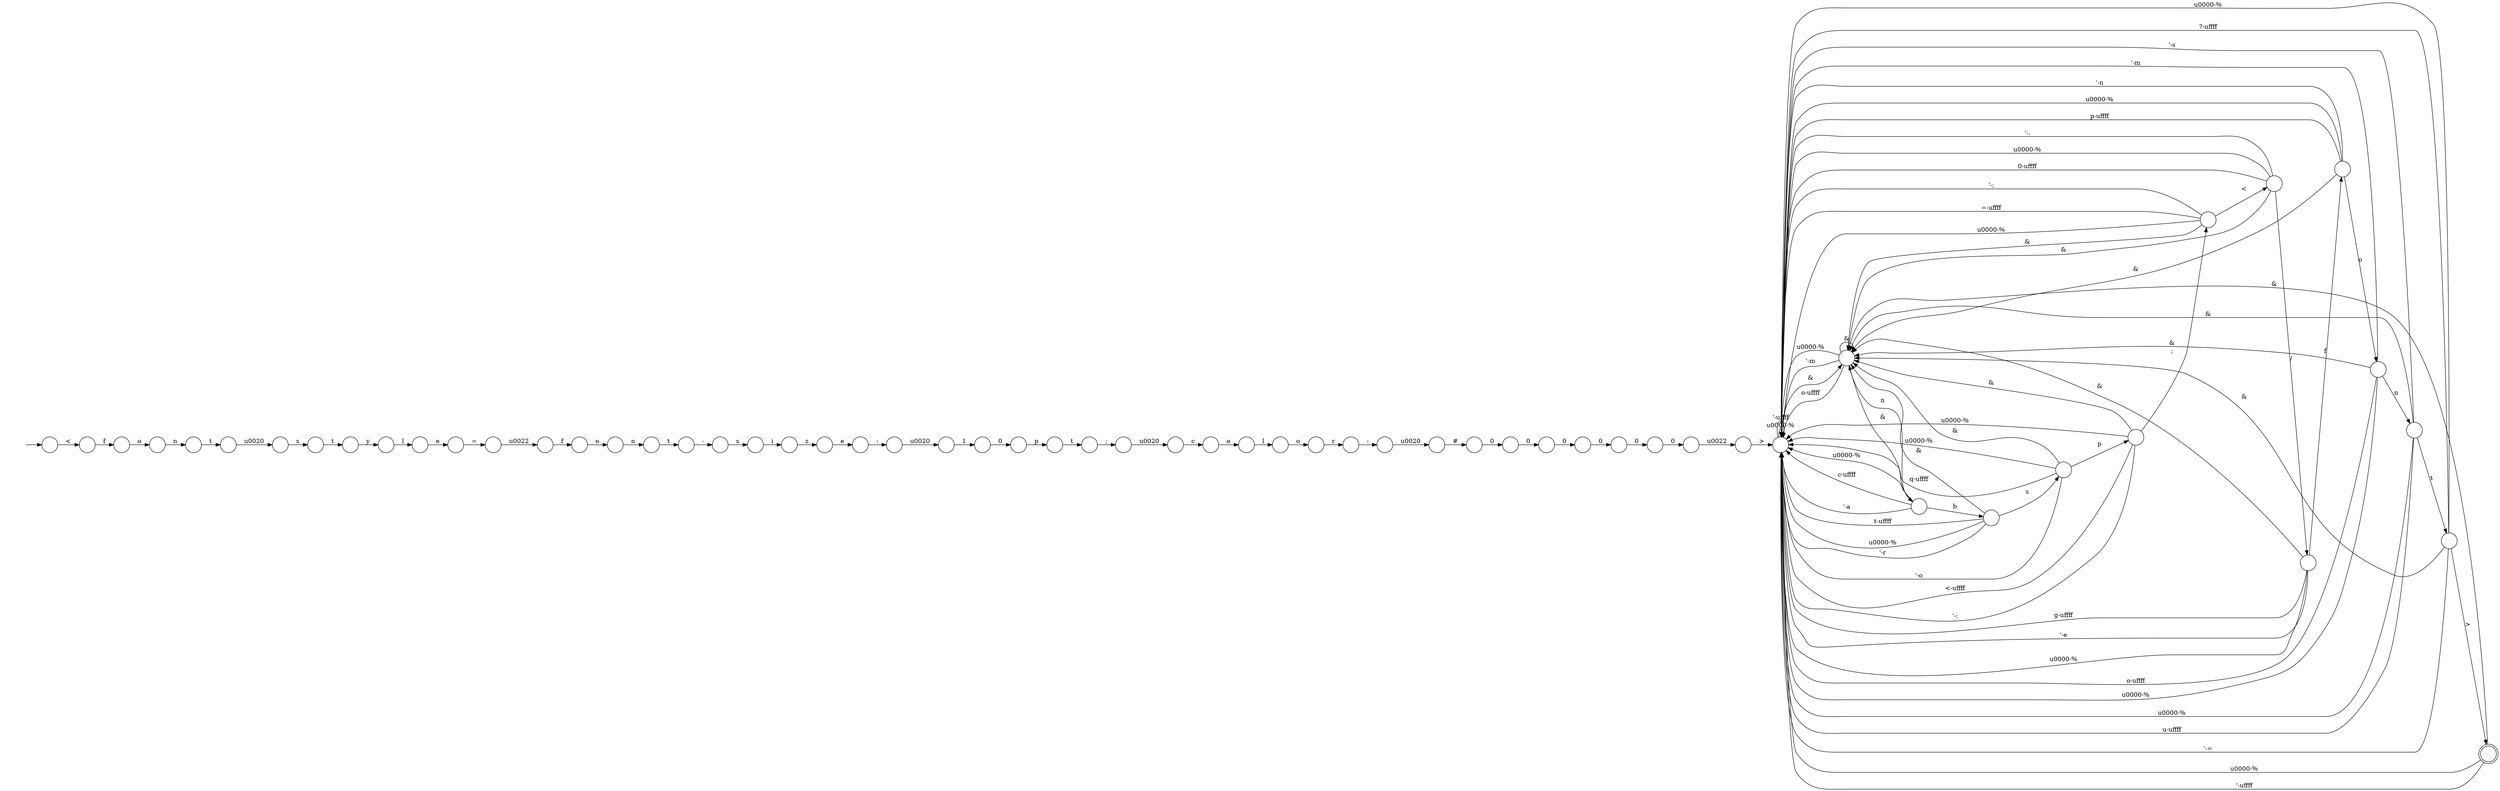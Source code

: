 digraph Automaton {
  rankdir = LR;
  0 [shape=circle,label=""];
  0 -> 32 [label="z"]
  1 [shape=circle,label=""];
  1 -> 57 [label="t"]
  2 [shape=circle,label=""];
  2 -> 30 [label="c"]
  3 [shape=circle,label=""];
  3 -> 29 [label="n"]
  4 [shape=circle,label=""];
  4 -> 39 [label="0"]
  5 [shape=circle,label=""];
  5 -> 12 [label=":"]
  6 [shape=circle,label=""];
  6 -> 20 [label="l"]
  7 [shape=circle,label=""];
  7 -> 43 [label="1"]
  8 [shape=circle,label=""];
  8 -> 59 [label=":"]
  9 [shape=circle,label=""];
  9 -> 25 [label="f"]
  10 [shape=circle,label=""];
  10 -> 34 [label="="]
  11 [shape=circle,label=""];
  11 -> 27 [label="'-a"]
  11 -> 16 [label="&"]
  11 -> 26 [label="b"]
  11 -> 27 [label="\u0000-%"]
  11 -> 27 [label="c-\uffff"]
  12 [shape=circle,label=""];
  12 -> 7 [label="\u0020"]
  13 [shape=circle,label=""];
  13 -> 23 [label="l"]
  14 [shape=circle,label=""];
  14 -> 24 [label="s"]
  15 [shape=circle,label=""];
  15 -> 18 [label="t"]
  16 [shape=circle,label=""];
  16 -> 11 [label="n"]
  16 -> 27 [label="o-\uffff"]
  16 -> 16 [label="&"]
  16 -> 27 [label="\u0000-%"]
  16 -> 27 [label="'-m"]
  17 [shape=circle,label=""];
  17 -> 8 [label="r"]
  18 [shape=circle,label=""];
  18 -> 14 [label="-"]
  19 [shape=circle,label=""];
  initial [shape=plaintext,label=""];
  initial -> 19
  19 -> 9 [label="<"]
  20 [shape=circle,label=""];
  20 -> 10 [label="e"]
  21 [shape=circle,label=""];
  21 -> 54 [label="#"]
  22 [shape=circle,label=""];
  22 -> 16 [label="&"]
  22 -> 42 [label=">"]
  22 -> 27 [label="'-="]
  22 -> 27 [label="\u0000-%"]
  22 -> 27 [label="?-\uffff"]
  23 [shape=circle,label=""];
  23 -> 17 [label="o"]
  24 [shape=circle,label=""];
  24 -> 0 [label="i"]
  25 [shape=circle,label=""];
  25 -> 3 [label="o"]
  26 [shape=circle,label=""];
  26 -> 16 [label="&"]
  26 -> 44 [label="s"]
  26 -> 27 [label="t-\uffff"]
  26 -> 27 [label="\u0000-%"]
  26 -> 27 [label="'-r"]
  27 [shape=circle,label=""];
  27 -> 16 [label="&"]
  27 -> 27 [label="\u0000-%"]
  27 -> 27 [label="'-\uffff"]
  28 [shape=circle,label=""];
  28 -> 35 [label="0"]
  29 [shape=circle,label=""];
  29 -> 41 [label="t"]
  30 [shape=circle,label=""];
  30 -> 13 [label="o"]
  31 [shape=circle,label=""];
  31 -> 28 [label="0"]
  32 [shape=circle,label=""];
  32 -> 5 [label="e"]
  33 [shape=circle,label=""];
  33 -> 53 [label="/"]
  33 -> 27 [label="'-."]
  33 -> 16 [label="&"]
  33 -> 27 [label="\u0000-%"]
  33 -> 27 [label="0-\uffff"]
  34 [shape=circle,label=""];
  34 -> 46 [label="\u0022"]
  35 [shape=circle,label=""];
  35 -> 51 [label="0"]
  36 [shape=circle,label=""];
  36 -> 27 [label="<-\uffff"]
  36 -> 27 [label="'-:"]
  36 -> 16 [label="&"]
  36 -> 52 [label=";"]
  36 -> 27 [label="\u0000-%"]
  37 [shape=circle,label=""];
  37 -> 2 [label="\u0020"]
  38 [shape=circle,label=""];
  38 -> 47 [label="s"]
  39 [shape=circle,label=""];
  39 -> 31 [label="0"]
  40 [shape=circle,label=""];
  40 -> 22 [label="t"]
  40 -> 16 [label="&"]
  40 -> 27 [label="\u0000-%"]
  40 -> 27 [label="u-\uffff"]
  40 -> 27 [label="'-s"]
  41 [shape=circle,label=""];
  41 -> 38 [label="\u0020"]
  42 [shape=doublecircle,label=""];
  42 -> 16 [label="&"]
  42 -> 27 [label="\u0000-%"]
  42 -> 27 [label="'-\uffff"]
  43 [shape=circle,label=""];
  43 -> 50 [label="0"]
  44 [shape=circle,label=""];
  44 -> 27 [label="q-\uffff"]
  44 -> 27 [label="'-o"]
  44 -> 16 [label="&"]
  44 -> 36 [label="p"]
  44 -> 27 [label="\u0000-%"]
  45 [shape=circle,label=""];
  45 -> 27 [label=">"]
  46 [shape=circle,label=""];
  46 -> 58 [label="f"]
  47 [shape=circle,label=""];
  47 -> 55 [label="t"]
  48 [shape=circle,label=""];
  48 -> 15 [label="n"]
  49 [shape=circle,label=""];
  49 -> 40 [label="n"]
  49 -> 27 [label="o-\uffff"]
  49 -> 16 [label="&"]
  49 -> 27 [label="\u0000-%"]
  49 -> 27 [label="'-m"]
  50 [shape=circle,label=""];
  50 -> 1 [label="p"]
  51 [shape=circle,label=""];
  51 -> 45 [label="\u0022"]
  52 [shape=circle,label=""];
  52 -> 27 [label="'-;"]
  52 -> 27 [label="=-\uffff"]
  52 -> 16 [label="&"]
  52 -> 27 [label="\u0000-%"]
  52 -> 33 [label="<"]
  53 [shape=circle,label=""];
  53 -> 56 [label="f"]
  53 -> 16 [label="&"]
  53 -> 27 [label="g-\uffff"]
  53 -> 27 [label="'-e"]
  53 -> 27 [label="\u0000-%"]
  54 [shape=circle,label=""];
  54 -> 4 [label="0"]
  55 [shape=circle,label=""];
  55 -> 6 [label="y"]
  56 [shape=circle,label=""];
  56 -> 27 [label="p-\uffff"]
  56 -> 27 [label="'-n"]
  56 -> 16 [label="&"]
  56 -> 27 [label="\u0000-%"]
  56 -> 49 [label="o"]
  57 [shape=circle,label=""];
  57 -> 37 [label=";"]
  58 [shape=circle,label=""];
  58 -> 48 [label="o"]
  59 [shape=circle,label=""];
  59 -> 21 [label="\u0020"]
}

